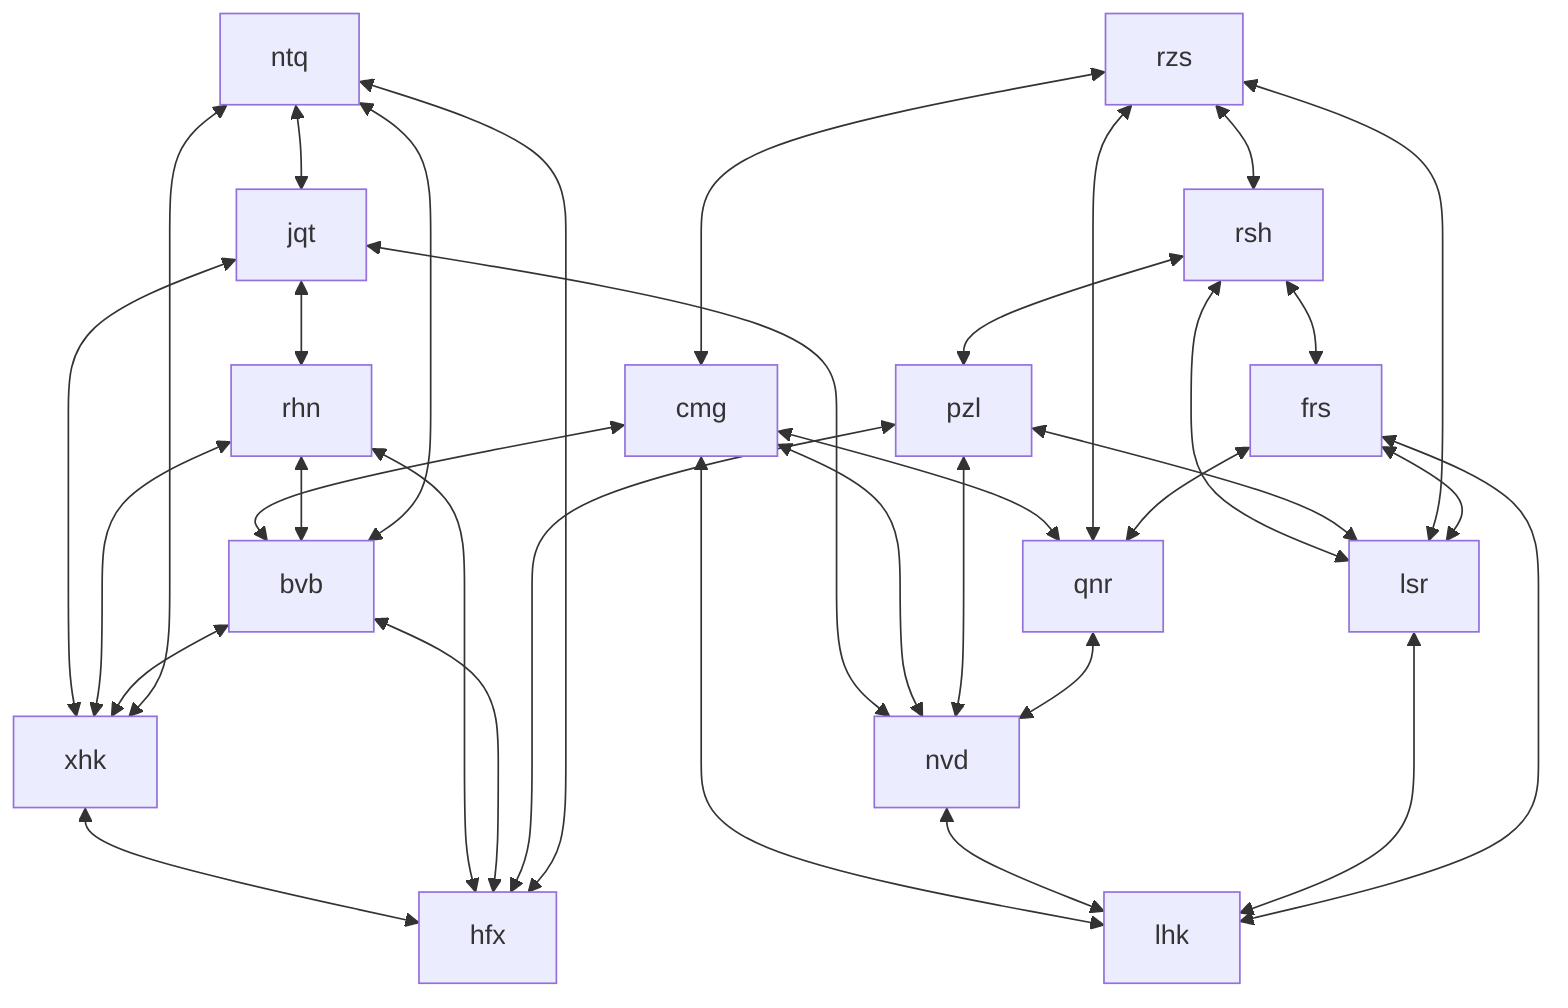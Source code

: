 flowchart
    jqt <--> rhn
    jqt <--> xhk
    jqt <--> nvd
    rsh <--> frs
    rsh <--> pzl
    rsh <--> lsr
    xhk <--> hfx
    cmg <--> qnr
    cmg <--> nvd
    cmg <--> lhk
    cmg <--> bvb
    rhn <--> xhk
    rhn <--> bvb
    rhn <--> hfx
    bvb <--> xhk
    bvb <--> hfx
    pzl <--> lsr
    pzl <--> hfx
    pzl <--> nvd
    qnr <--> nvd
    ntq <--> jqt
    ntq <--> hfx
    ntq <--> bvb
    ntq <--> xhk
    nvd <--> lhk
    lsr <--> lhk
    rzs <--> qnr
    rzs <--> cmg
    rzs <--> lsr
    rzs <--> rsh
    frs <--> qnr
    frs <--> lhk
    frs <--> lsr